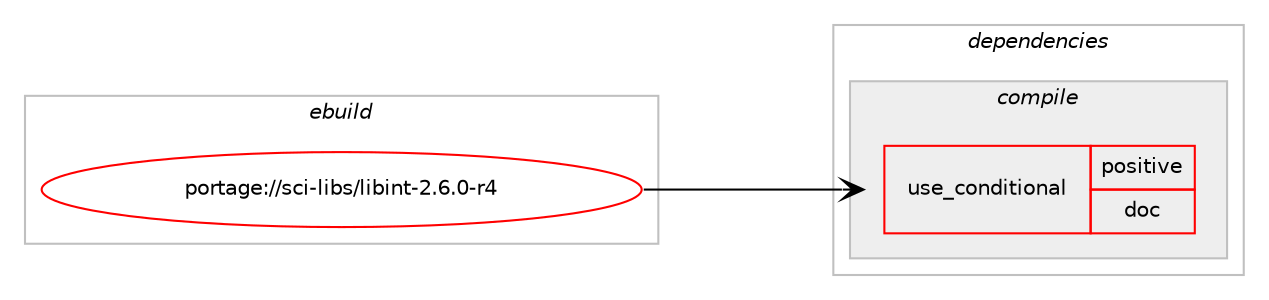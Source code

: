 digraph prolog {

# *************
# Graph options
# *************

newrank=true;
concentrate=true;
compound=true;
graph [rankdir=LR,fontname=Helvetica,fontsize=10,ranksep=1.5];#, ranksep=2.5, nodesep=0.2];
edge  [arrowhead=vee];
node  [fontname=Helvetica,fontsize=10];

# **********
# The ebuild
# **********

subgraph cluster_leftcol {
color=gray;
rank=same;
label=<<i>ebuild</i>>;
id [label="portage://sci-libs/libint-2.6.0-r4", color=red, width=4, href="../sci-libs/libint-2.6.0-r4.svg"];
}

# ****************
# The dependencies
# ****************

subgraph cluster_midcol {
color=gray;
label=<<i>dependencies</i>>;
subgraph cluster_compile {
fillcolor="#eeeeee";
style=filled;
label=<<i>compile</i>>;
subgraph cond454 {
dependency773 [label=<<TABLE BORDER="0" CELLBORDER="1" CELLSPACING="0" CELLPADDING="4"><TR><TD ROWSPAN="3" CELLPADDING="10">use_conditional</TD></TR><TR><TD>positive</TD></TR><TR><TD>doc</TD></TR></TABLE>>, shape=none, color=red];
# *** BEGIN UNKNOWN DEPENDENCY TYPE (TODO) ***
# dependency773 -> package_dependency(portage://sci-libs/libint-2.6.0-r4,install,no,dev-texlive,texlive-latex,none,[,,],[],[])
# *** END UNKNOWN DEPENDENCY TYPE (TODO) ***

# *** BEGIN UNKNOWN DEPENDENCY TYPE (TODO) ***
# dependency773 -> package_dependency(portage://sci-libs/libint-2.6.0-r4,install,no,dev-tex,latex2html,none,[,,],[],[])
# *** END UNKNOWN DEPENDENCY TYPE (TODO) ***

}
id:e -> dependency773:w [weight=20,style="solid",arrowhead="vee"];
# *** BEGIN UNKNOWN DEPENDENCY TYPE (TODO) ***
# id -> package_dependency(portage://sci-libs/libint-2.6.0-r4,install,no,dev-libs,boost,none,[,,],[],[])
# *** END UNKNOWN DEPENDENCY TYPE (TODO) ***

# *** BEGIN UNKNOWN DEPENDENCY TYPE (TODO) ***
# id -> package_dependency(portage://sci-libs/libint-2.6.0-r4,install,no,dev-libs,gmp,none,[,,],[],[use(enable(cxx),none)])
# *** END UNKNOWN DEPENDENCY TYPE (TODO) ***

# *** BEGIN UNKNOWN DEPENDENCY TYPE (TODO) ***
# id -> package_dependency(portage://sci-libs/libint-2.6.0-r4,install,no,virtual,fortran,none,[,,],[],[])
# *** END UNKNOWN DEPENDENCY TYPE (TODO) ***

}
subgraph cluster_compileandrun {
fillcolor="#eeeeee";
style=filled;
label=<<i>compile and run</i>>;
}
subgraph cluster_run {
fillcolor="#eeeeee";
style=filled;
label=<<i>run</i>>;
# *** BEGIN UNKNOWN DEPENDENCY TYPE (TODO) ***
# id -> package_dependency(portage://sci-libs/libint-2.6.0-r4,run,no,virtual,fortran,none,[,,],[],[])
# *** END UNKNOWN DEPENDENCY TYPE (TODO) ***

}
}

# **************
# The candidates
# **************

subgraph cluster_choices {
rank=same;
color=gray;
label=<<i>candidates</i>>;

}

}
